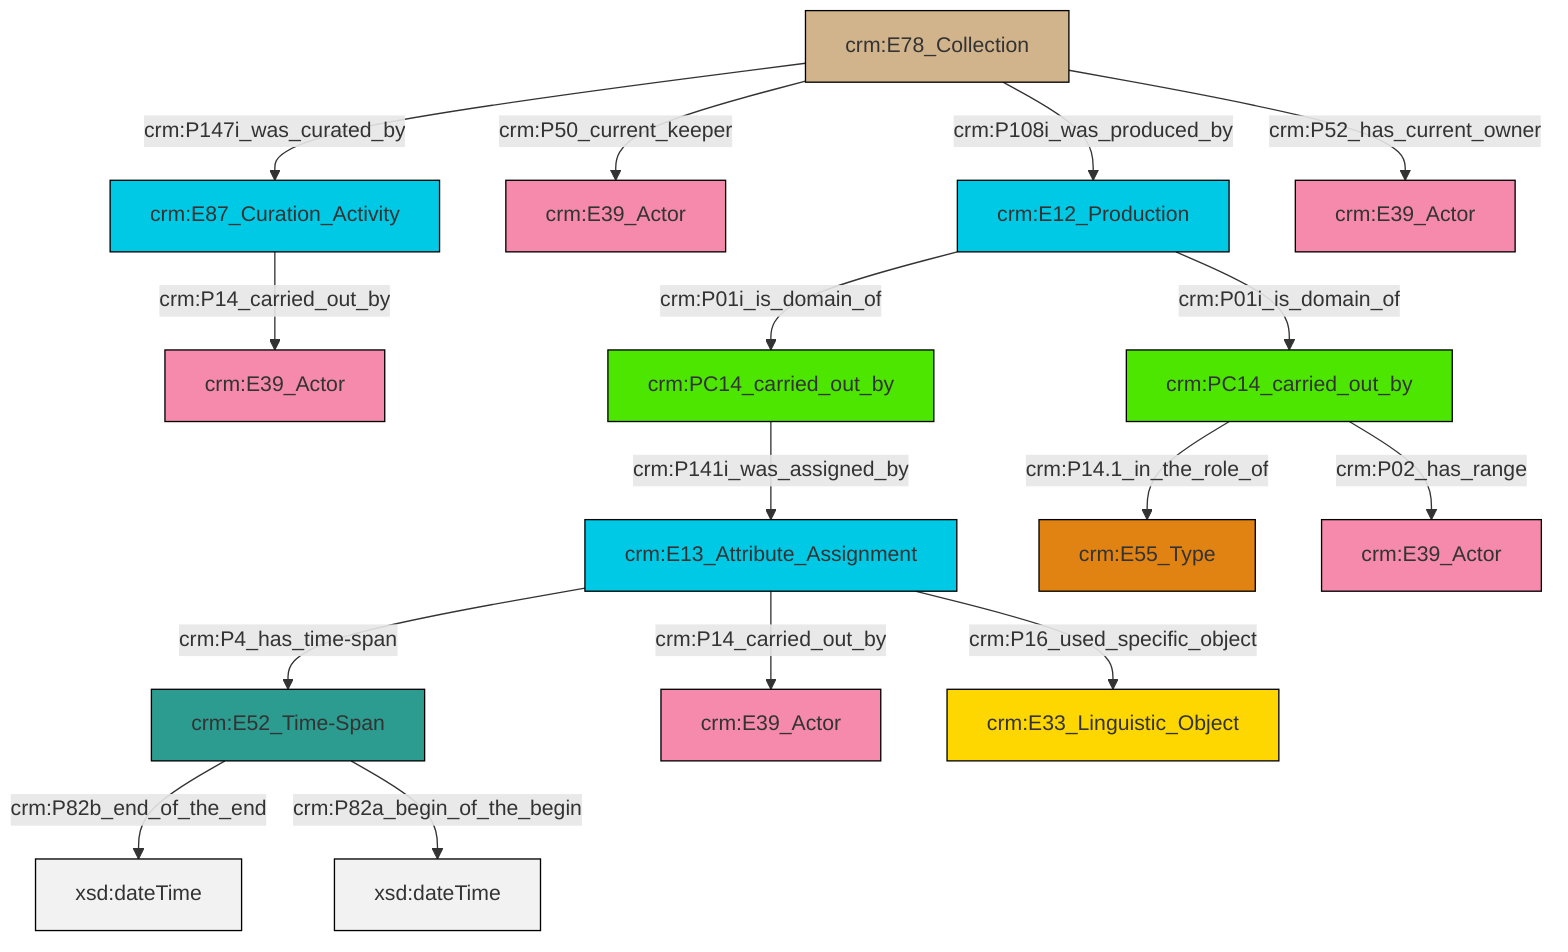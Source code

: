 graph TD
classDef Literal fill:#f2f2f2,stroke:#000000;
classDef CRM_Entity fill:#FFFFFF,stroke:#000000;
classDef Temporal_Entity fill:#00C9E6, stroke:#000000;
classDef Type fill:#E18312, stroke:#000000;
classDef Time-Span fill:#2C9C91, stroke:#000000;
classDef Appellation fill:#FFEB7F, stroke:#000000;
classDef Place fill:#008836, stroke:#000000;
classDef Persistent_Item fill:#B266B2, stroke:#000000;
classDef Conceptual_Object fill:#FFD700, stroke:#000000;
classDef Physical_Thing fill:#D2B48C, stroke:#000000;
classDef Actor fill:#f58aad, stroke:#000000;
classDef PC_Classes fill:#4ce600, stroke:#000000;
classDef Multi fill:#cccccc,stroke:#000000;

0["crm:E13_Attribute_Assignment"]:::Temporal_Entity -->|crm:P4_has_time-span| 1["crm:E52_Time-Span"]:::Time-Span
0["crm:E13_Attribute_Assignment"]:::Temporal_Entity -->|crm:P14_carried_out_by| 4["crm:E39_Actor"]:::Actor
1["crm:E52_Time-Span"]:::Time-Span -->|crm:P82b_end_of_the_end| 5[xsd:dateTime]:::Literal
2["crm:E78_Collection"]:::Physical_Thing -->|crm:P147i_was_curated_by| 6["crm:E87_Curation_Activity"]:::Temporal_Entity
17["crm:E12_Production"]:::Temporal_Entity -->|crm:P01i_is_domain_of| 18["crm:PC14_carried_out_by"]:::PC_Classes
2["crm:E78_Collection"]:::Physical_Thing -->|crm:P52_has_current_owner| 21["crm:E39_Actor"]:::Actor
2["crm:E78_Collection"]:::Physical_Thing -->|crm:P50_current_keeper| 7["crm:E39_Actor"]:::Actor
0["crm:E13_Attribute_Assignment"]:::Temporal_Entity -->|crm:P16_used_specific_object| 9["crm:E33_Linguistic_Object"]:::Conceptual_Object
1["crm:E52_Time-Span"]:::Time-Span -->|crm:P82a_begin_of_the_begin| 25[xsd:dateTime]:::Literal
6["crm:E87_Curation_Activity"]:::Temporal_Entity -->|crm:P14_carried_out_by| 13["crm:E39_Actor"]:::Actor
17["crm:E12_Production"]:::Temporal_Entity -->|crm:P01i_is_domain_of| 22["crm:PC14_carried_out_by"]:::PC_Classes
22["crm:PC14_carried_out_by"]:::PC_Classes -->|crm:P141i_was_assigned_by| 0["crm:E13_Attribute_Assignment"]:::Temporal_Entity
2["crm:E78_Collection"]:::Physical_Thing -->|crm:P108i_was_produced_by| 17["crm:E12_Production"]:::Temporal_Entity
18["crm:PC14_carried_out_by"]:::PC_Classes -->|crm:P14.1_in_the_role_of| 11["crm:E55_Type"]:::Type
18["crm:PC14_carried_out_by"]:::PC_Classes -->|crm:P02_has_range| 15["crm:E39_Actor"]:::Actor